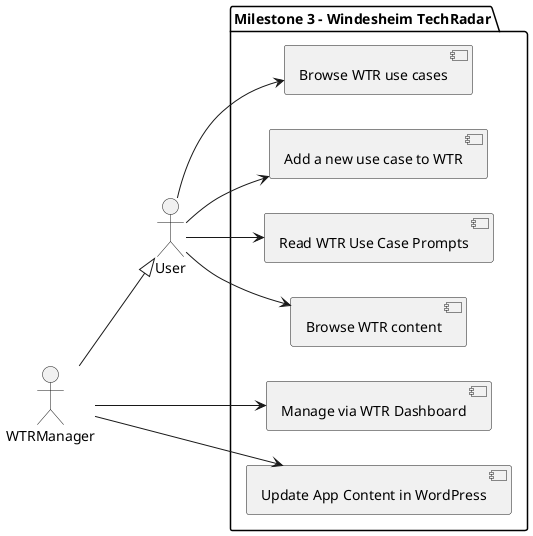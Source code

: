 @startuml
left to right direction

actor WTRManager as Manager
actor User as AppUser

package "Milestone 3 - Windesheim TechRadar" {
    [Manage via WTR Dashboard] as UC4
    [Update App Content in WordPress] as UC5
    [Read WTR Use Case Prompts] as UC6
    [Browse WTR content] as UC7
    [Browse WTR use cases] as UC8
    [Add a new use case to WTR] as UC9
}

Manager --> UC4
Manager --> UC5
AppUser --> UC6
AppUser --> UC7
AppUser --> UC8
AppUser --> UC9

Manager --|> AppUser

@enduml
